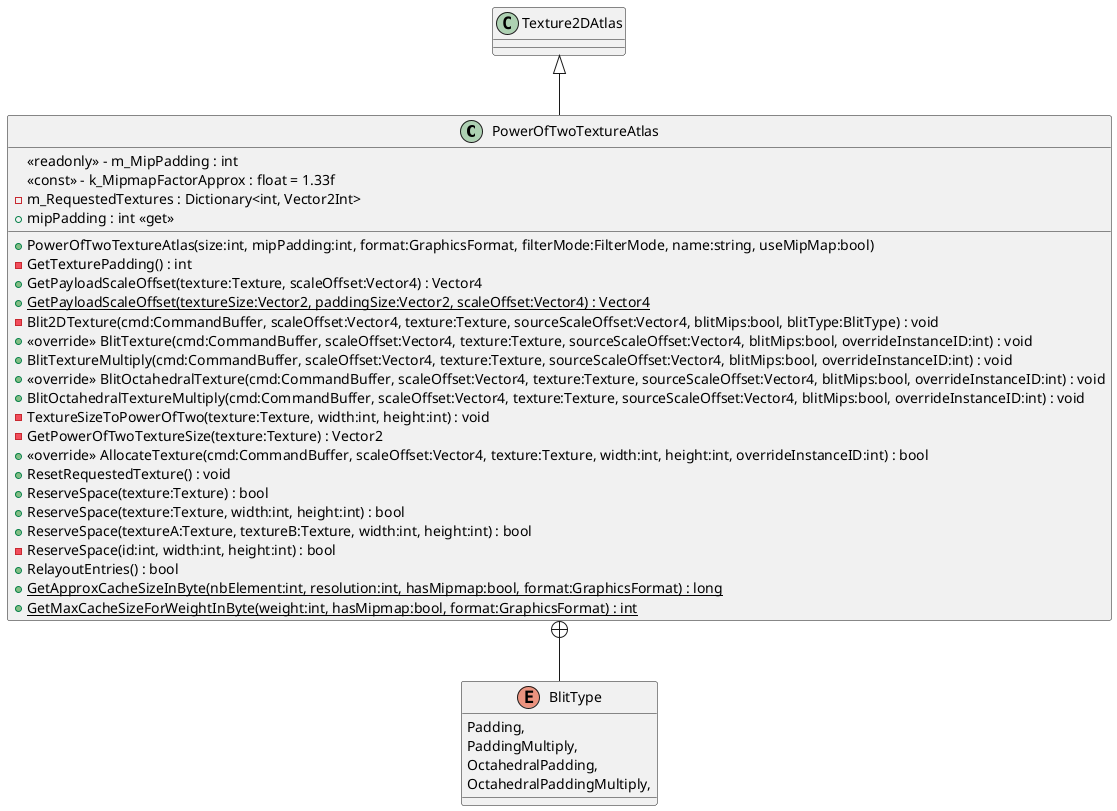 @startuml
class PowerOfTwoTextureAtlas {
    <<readonly>> - m_MipPadding : int
    <<const>> - k_MipmapFactorApprox : float = 1.33f
    - m_RequestedTextures : Dictionary<int, Vector2Int>
    + PowerOfTwoTextureAtlas(size:int, mipPadding:int, format:GraphicsFormat, filterMode:FilterMode, name:string, useMipMap:bool)
    + mipPadding : int <<get>>
    - GetTexturePadding() : int
    + GetPayloadScaleOffset(texture:Texture, scaleOffset:Vector4) : Vector4
    {static} + GetPayloadScaleOffset(textureSize:Vector2, paddingSize:Vector2, scaleOffset:Vector4) : Vector4
    - Blit2DTexture(cmd:CommandBuffer, scaleOffset:Vector4, texture:Texture, sourceScaleOffset:Vector4, blitMips:bool, blitType:BlitType) : void
    + <<override>> BlitTexture(cmd:CommandBuffer, scaleOffset:Vector4, texture:Texture, sourceScaleOffset:Vector4, blitMips:bool, overrideInstanceID:int) : void
    + BlitTextureMultiply(cmd:CommandBuffer, scaleOffset:Vector4, texture:Texture, sourceScaleOffset:Vector4, blitMips:bool, overrideInstanceID:int) : void
    + <<override>> BlitOctahedralTexture(cmd:CommandBuffer, scaleOffset:Vector4, texture:Texture, sourceScaleOffset:Vector4, blitMips:bool, overrideInstanceID:int) : void
    + BlitOctahedralTextureMultiply(cmd:CommandBuffer, scaleOffset:Vector4, texture:Texture, sourceScaleOffset:Vector4, blitMips:bool, overrideInstanceID:int) : void
    - TextureSizeToPowerOfTwo(texture:Texture, width:int, height:int) : void
    - GetPowerOfTwoTextureSize(texture:Texture) : Vector2
    + <<override>> AllocateTexture(cmd:CommandBuffer, scaleOffset:Vector4, texture:Texture, width:int, height:int, overrideInstanceID:int) : bool
    + ResetRequestedTexture() : void
    + ReserveSpace(texture:Texture) : bool
    + ReserveSpace(texture:Texture, width:int, height:int) : bool
    + ReserveSpace(textureA:Texture, textureB:Texture, width:int, height:int) : bool
    - ReserveSpace(id:int, width:int, height:int) : bool
    + RelayoutEntries() : bool
    + {static} GetApproxCacheSizeInByte(nbElement:int, resolution:int, hasMipmap:bool, format:GraphicsFormat) : long
    + {static} GetMaxCacheSizeForWeightInByte(weight:int, hasMipmap:bool, format:GraphicsFormat) : int
}
enum BlitType {
    Padding,
    PaddingMultiply,
    OctahedralPadding,
    OctahedralPaddingMultiply,
}
Texture2DAtlas <|-- PowerOfTwoTextureAtlas
PowerOfTwoTextureAtlas +-- BlitType
@enduml
